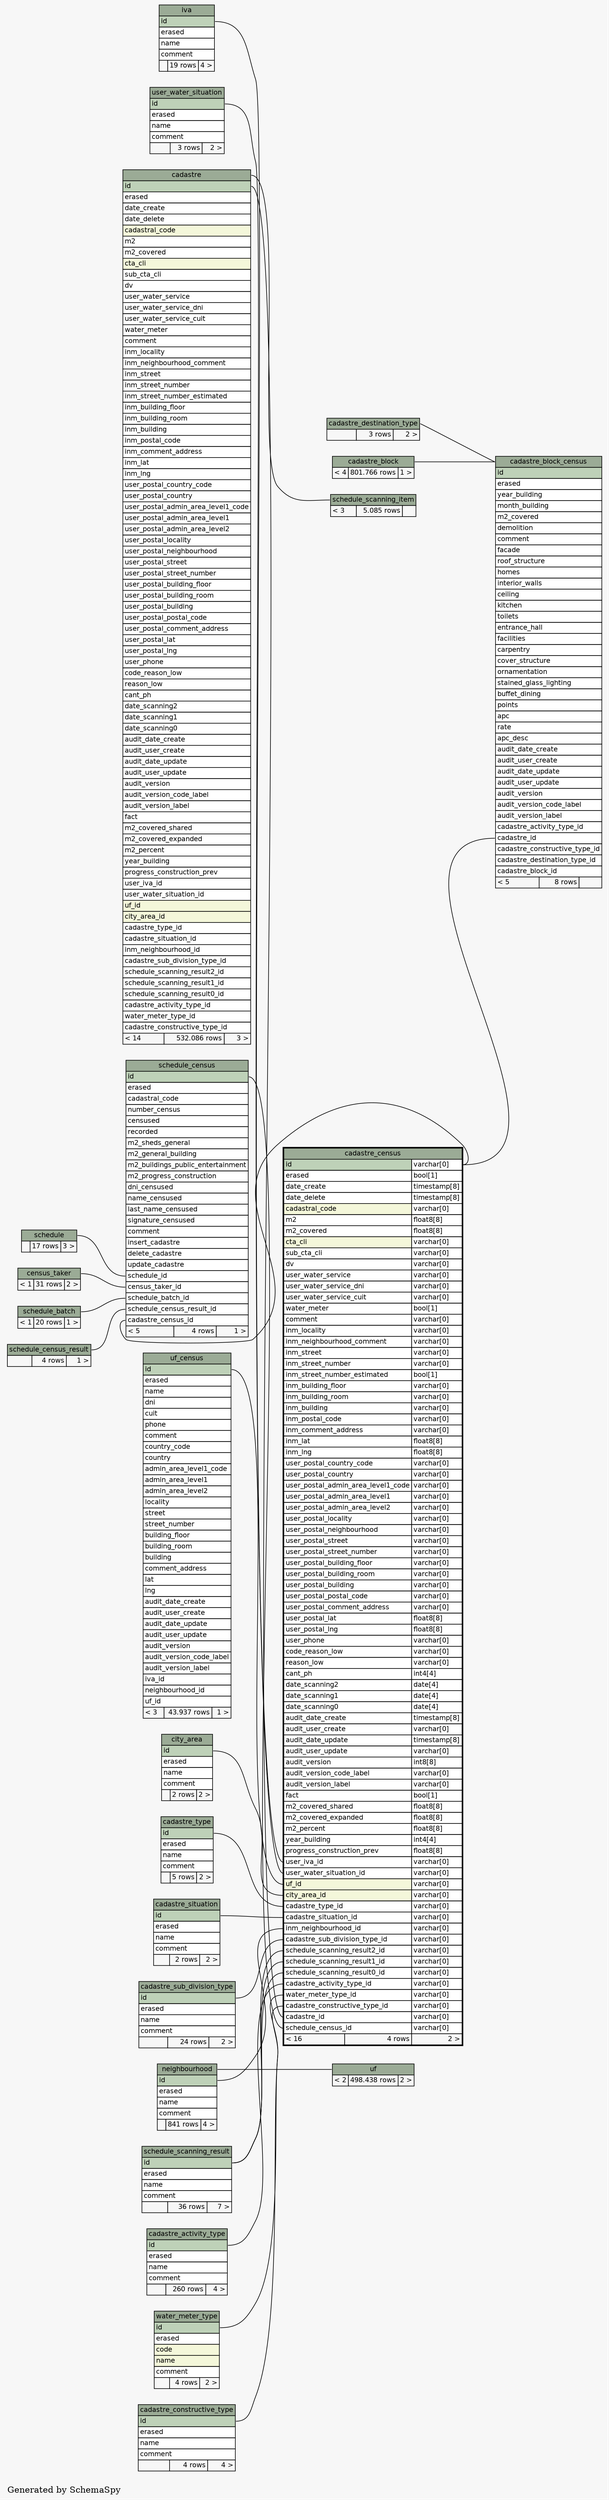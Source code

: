 // dot 2.38.0 on Linux 4.10.0-32-generic
digraph "twoDegreesRelationshipsGraph" {
  graph [
    rankdir="RL"
    bgcolor="#f7f7f7"
    label="\nGenerated by SchemaSpy"
    labeljust="l"
  ];
  node [
    fontname="Helvetica"
    fontsize="11"
    shape="plaintext"
  ];
  edge [
    arrowsize="0.8"
  ];
  "cadastre_block_census":"cadastre_block_census.heading":w -> "cadastre_block":"cadastre_block.heading":e [arrowtail=crowodot arrowhead=none];
  "cadastre_block_census":"cadastre_block_census.heading":w -> "cadastre_destination_type":"cadastre_destination_type.heading":e [arrowtail=crowodot arrowhead=none];
  "cadastre_block_census":"cadastre_id":w -> "cadastre_census":"id.type":e [arrowtail=crowtee arrowhead=none];
  "cadastre_census":"cadastre_activity_type_id":w -> "cadastre_activity_type":"id":e [arrowtail=crowodot arrowhead=none];
  "cadastre_census":"cadastre_constructive_type_id":w -> "cadastre_constructive_type":"id":e [arrowtail=crowodot arrowhead=none];
  "cadastre_census":"cadastre_id":w -> "cadastre":"id":e [arrowtail=crowodot arrowhead=none];
  "cadastre_census":"cadastre_situation_id":w -> "cadastre_situation":"id":e [arrowtail=crowodot arrowhead=none];
  "cadastre_census":"cadastre_sub_division_type_id":w -> "cadastre_sub_division_type":"id":e [arrowtail=crowodot arrowhead=none];
  "cadastre_census":"cadastre_type_id":w -> "cadastre_type":"id":e [arrowtail=crowodot arrowhead=none];
  "cadastre_census":"city_area_id":w -> "city_area":"id":e [arrowtail=crowodot arrowhead=none];
  "cadastre_census":"inm_neighbourhood_id":w -> "neighbourhood":"id":e [arrowtail=crowodot arrowhead=none];
  "cadastre_census":"schedule_census_id":w -> "schedule_census":"id":e [arrowtail=crowodot arrowhead=none];
  "cadastre_census":"schedule_scanning_result0_id":w -> "schedule_scanning_result":"id":e [arrowtail=crowodot arrowhead=none];
  "cadastre_census":"schedule_scanning_result1_id":w -> "schedule_scanning_result":"id":e [arrowtail=crowodot arrowhead=none];
  "cadastre_census":"schedule_scanning_result2_id":w -> "schedule_scanning_result":"id":e [arrowtail=crowodot arrowhead=none];
  "cadastre_census":"uf_id":w -> "uf_census":"id":e [arrowtail=crowodot arrowhead=none];
  "cadastre_census":"user_iva_id":w -> "iva":"id":e [arrowtail=crowodot arrowhead=none];
  "cadastre_census":"user_water_situation_id":w -> "user_water_situation":"id":e [arrowtail=crowodot arrowhead=none];
  "cadastre_census":"water_meter_type_id":w -> "water_meter_type":"id":e [arrowtail=crowodot arrowhead=none];
  "schedule_census":"cadastre_census_id":w -> "cadastre_census":"id.type":e [arrowtail=crowtee arrowhead=none];
  "schedule_census":"census_taker_id":w -> "census_taker":"census_taker.heading":e [arrowtail=crowtee arrowhead=none];
  "schedule_census":"schedule_batch_id":w -> "schedule_batch":"schedule_batch.heading":e [arrowtail=crowodot arrowhead=none];
  "schedule_census":"schedule_census_result_id":w -> "schedule_census_result":"schedule_census_result.heading":e [arrowtail=crowtee arrowhead=none];
  "schedule_census":"schedule_id":w -> "schedule":"schedule.heading":e [arrowtail=crowtee arrowhead=none];
  "schedule_scanning_item":"schedule_scanning_item.heading":w -> "cadastre":"cadastre.heading":e [arrowtail=crowtee arrowhead=none];
  "uf":"uf.heading":w -> "neighbourhood":"neighbourhood.heading":e [arrowtail=crowodot arrowhead=none];
  "cadastre" [
    label=<
    <TABLE BORDER="0" CELLBORDER="1" CELLSPACING="0" BGCOLOR="#ffffff">
      <TR><TD PORT="cadastre.heading" COLSPAN="3" BGCOLOR="#9bab96" ALIGN="CENTER">cadastre</TD></TR>
      <TR><TD PORT="id" COLSPAN="3" BGCOLOR="#bed1b8" ALIGN="LEFT">id</TD></TR>
      <TR><TD PORT="erased" COLSPAN="3" ALIGN="LEFT">erased</TD></TR>
      <TR><TD PORT="date_create" COLSPAN="3" ALIGN="LEFT">date_create</TD></TR>
      <TR><TD PORT="date_delete" COLSPAN="3" ALIGN="LEFT">date_delete</TD></TR>
      <TR><TD PORT="cadastral_code" COLSPAN="3" BGCOLOR="#f4f7da" ALIGN="LEFT">cadastral_code</TD></TR>
      <TR><TD PORT="m2" COLSPAN="3" ALIGN="LEFT">m2</TD></TR>
      <TR><TD PORT="m2_covered" COLSPAN="3" ALIGN="LEFT">m2_covered</TD></TR>
      <TR><TD PORT="cta_cli" COLSPAN="3" BGCOLOR="#f4f7da" ALIGN="LEFT">cta_cli</TD></TR>
      <TR><TD PORT="sub_cta_cli" COLSPAN="3" ALIGN="LEFT">sub_cta_cli</TD></TR>
      <TR><TD PORT="dv" COLSPAN="3" ALIGN="LEFT">dv</TD></TR>
      <TR><TD PORT="user_water_service" COLSPAN="3" ALIGN="LEFT">user_water_service</TD></TR>
      <TR><TD PORT="user_water_service_dni" COLSPAN="3" ALIGN="LEFT">user_water_service_dni</TD></TR>
      <TR><TD PORT="user_water_service_cuit" COLSPAN="3" ALIGN="LEFT">user_water_service_cuit</TD></TR>
      <TR><TD PORT="water_meter" COLSPAN="3" ALIGN="LEFT">water_meter</TD></TR>
      <TR><TD PORT="comment" COLSPAN="3" ALIGN="LEFT">comment</TD></TR>
      <TR><TD PORT="inm_locality" COLSPAN="3" ALIGN="LEFT">inm_locality</TD></TR>
      <TR><TD PORT="inm_neighbourhood_comment" COLSPAN="3" ALIGN="LEFT">inm_neighbourhood_comment</TD></TR>
      <TR><TD PORT="inm_street" COLSPAN="3" ALIGN="LEFT">inm_street</TD></TR>
      <TR><TD PORT="inm_street_number" COLSPAN="3" ALIGN="LEFT">inm_street_number</TD></TR>
      <TR><TD PORT="inm_street_number_estimated" COLSPAN="3" ALIGN="LEFT">inm_street_number_estimated</TD></TR>
      <TR><TD PORT="inm_building_floor" COLSPAN="3" ALIGN="LEFT">inm_building_floor</TD></TR>
      <TR><TD PORT="inm_building_room" COLSPAN="3" ALIGN="LEFT">inm_building_room</TD></TR>
      <TR><TD PORT="inm_building" COLSPAN="3" ALIGN="LEFT">inm_building</TD></TR>
      <TR><TD PORT="inm_postal_code" COLSPAN="3" ALIGN="LEFT">inm_postal_code</TD></TR>
      <TR><TD PORT="inm_comment_address" COLSPAN="3" ALIGN="LEFT">inm_comment_address</TD></TR>
      <TR><TD PORT="inm_lat" COLSPAN="3" ALIGN="LEFT">inm_lat</TD></TR>
      <TR><TD PORT="inm_lng" COLSPAN="3" ALIGN="LEFT">inm_lng</TD></TR>
      <TR><TD PORT="user_postal_country_code" COLSPAN="3" ALIGN="LEFT">user_postal_country_code</TD></TR>
      <TR><TD PORT="user_postal_country" COLSPAN="3" ALIGN="LEFT">user_postal_country</TD></TR>
      <TR><TD PORT="user_postal_admin_area_level1_code" COLSPAN="3" ALIGN="LEFT">user_postal_admin_area_level1_code</TD></TR>
      <TR><TD PORT="user_postal_admin_area_level1" COLSPAN="3" ALIGN="LEFT">user_postal_admin_area_level1</TD></TR>
      <TR><TD PORT="user_postal_admin_area_level2" COLSPAN="3" ALIGN="LEFT">user_postal_admin_area_level2</TD></TR>
      <TR><TD PORT="user_postal_locality" COLSPAN="3" ALIGN="LEFT">user_postal_locality</TD></TR>
      <TR><TD PORT="user_postal_neighbourhood" COLSPAN="3" ALIGN="LEFT">user_postal_neighbourhood</TD></TR>
      <TR><TD PORT="user_postal_street" COLSPAN="3" ALIGN="LEFT">user_postal_street</TD></TR>
      <TR><TD PORT="user_postal_street_number" COLSPAN="3" ALIGN="LEFT">user_postal_street_number</TD></TR>
      <TR><TD PORT="user_postal_building_floor" COLSPAN="3" ALIGN="LEFT">user_postal_building_floor</TD></TR>
      <TR><TD PORT="user_postal_building_room" COLSPAN="3" ALIGN="LEFT">user_postal_building_room</TD></TR>
      <TR><TD PORT="user_postal_building" COLSPAN="3" ALIGN="LEFT">user_postal_building</TD></TR>
      <TR><TD PORT="user_postal_postal_code" COLSPAN="3" ALIGN="LEFT">user_postal_postal_code</TD></TR>
      <TR><TD PORT="user_postal_comment_address" COLSPAN="3" ALIGN="LEFT">user_postal_comment_address</TD></TR>
      <TR><TD PORT="user_postal_lat" COLSPAN="3" ALIGN="LEFT">user_postal_lat</TD></TR>
      <TR><TD PORT="user_postal_lng" COLSPAN="3" ALIGN="LEFT">user_postal_lng</TD></TR>
      <TR><TD PORT="user_phone" COLSPAN="3" ALIGN="LEFT">user_phone</TD></TR>
      <TR><TD PORT="code_reason_low" COLSPAN="3" ALIGN="LEFT">code_reason_low</TD></TR>
      <TR><TD PORT="reason_low" COLSPAN="3" ALIGN="LEFT">reason_low</TD></TR>
      <TR><TD PORT="cant_ph" COLSPAN="3" ALIGN="LEFT">cant_ph</TD></TR>
      <TR><TD PORT="date_scanning2" COLSPAN="3" ALIGN="LEFT">date_scanning2</TD></TR>
      <TR><TD PORT="date_scanning1" COLSPAN="3" ALIGN="LEFT">date_scanning1</TD></TR>
      <TR><TD PORT="date_scanning0" COLSPAN="3" ALIGN="LEFT">date_scanning0</TD></TR>
      <TR><TD PORT="audit_date_create" COLSPAN="3" ALIGN="LEFT">audit_date_create</TD></TR>
      <TR><TD PORT="audit_user_create" COLSPAN="3" ALIGN="LEFT">audit_user_create</TD></TR>
      <TR><TD PORT="audit_date_update" COLSPAN="3" ALIGN="LEFT">audit_date_update</TD></TR>
      <TR><TD PORT="audit_user_update" COLSPAN="3" ALIGN="LEFT">audit_user_update</TD></TR>
      <TR><TD PORT="audit_version" COLSPAN="3" ALIGN="LEFT">audit_version</TD></TR>
      <TR><TD PORT="audit_version_code_label" COLSPAN="3" ALIGN="LEFT">audit_version_code_label</TD></TR>
      <TR><TD PORT="audit_version_label" COLSPAN="3" ALIGN="LEFT">audit_version_label</TD></TR>
      <TR><TD PORT="fact" COLSPAN="3" ALIGN="LEFT">fact</TD></TR>
      <TR><TD PORT="m2_covered_shared" COLSPAN="3" ALIGN="LEFT">m2_covered_shared</TD></TR>
      <TR><TD PORT="m2_covered_expanded" COLSPAN="3" ALIGN="LEFT">m2_covered_expanded</TD></TR>
      <TR><TD PORT="m2_percent" COLSPAN="3" ALIGN="LEFT">m2_percent</TD></TR>
      <TR><TD PORT="year_building" COLSPAN="3" ALIGN="LEFT">year_building</TD></TR>
      <TR><TD PORT="progress_construction_prev" COLSPAN="3" ALIGN="LEFT">progress_construction_prev</TD></TR>
      <TR><TD PORT="user_iva_id" COLSPAN="3" ALIGN="LEFT">user_iva_id</TD></TR>
      <TR><TD PORT="user_water_situation_id" COLSPAN="3" ALIGN="LEFT">user_water_situation_id</TD></TR>
      <TR><TD PORT="uf_id" COLSPAN="3" BGCOLOR="#f4f7da" ALIGN="LEFT">uf_id</TD></TR>
      <TR><TD PORT="city_area_id" COLSPAN="3" BGCOLOR="#f4f7da" ALIGN="LEFT">city_area_id</TD></TR>
      <TR><TD PORT="cadastre_type_id" COLSPAN="3" ALIGN="LEFT">cadastre_type_id</TD></TR>
      <TR><TD PORT="cadastre_situation_id" COLSPAN="3" ALIGN="LEFT">cadastre_situation_id</TD></TR>
      <TR><TD PORT="inm_neighbourhood_id" COLSPAN="3" ALIGN="LEFT">inm_neighbourhood_id</TD></TR>
      <TR><TD PORT="cadastre_sub_division_type_id" COLSPAN="3" ALIGN="LEFT">cadastre_sub_division_type_id</TD></TR>
      <TR><TD PORT="schedule_scanning_result2_id" COLSPAN="3" ALIGN="LEFT">schedule_scanning_result2_id</TD></TR>
      <TR><TD PORT="schedule_scanning_result1_id" COLSPAN="3" ALIGN="LEFT">schedule_scanning_result1_id</TD></TR>
      <TR><TD PORT="schedule_scanning_result0_id" COLSPAN="3" ALIGN="LEFT">schedule_scanning_result0_id</TD></TR>
      <TR><TD PORT="cadastre_activity_type_id" COLSPAN="3" ALIGN="LEFT">cadastre_activity_type_id</TD></TR>
      <TR><TD PORT="water_meter_type_id" COLSPAN="3" ALIGN="LEFT">water_meter_type_id</TD></TR>
      <TR><TD PORT="cadastre_constructive_type_id" COLSPAN="3" ALIGN="LEFT">cadastre_constructive_type_id</TD></TR>
      <TR><TD ALIGN="LEFT" BGCOLOR="#f7f7f7">&lt; 14</TD><TD ALIGN="RIGHT" BGCOLOR="#f7f7f7">532.086 rows</TD><TD ALIGN="RIGHT" BGCOLOR="#f7f7f7">3 &gt;</TD></TR>
    </TABLE>>
    URL="cadastre.html#graph"
    tooltip="cadastre"
  ];
  "cadastre_activity_type" [
    label=<
    <TABLE BORDER="0" CELLBORDER="1" CELLSPACING="0" BGCOLOR="#ffffff">
      <TR><TD PORT="cadastre_activity_type.heading" COLSPAN="3" BGCOLOR="#9bab96" ALIGN="CENTER">cadastre_activity_type</TD></TR>
      <TR><TD PORT="id" COLSPAN="3" BGCOLOR="#bed1b8" ALIGN="LEFT">id</TD></TR>
      <TR><TD PORT="erased" COLSPAN="3" ALIGN="LEFT">erased</TD></TR>
      <TR><TD PORT="name" COLSPAN="3" ALIGN="LEFT">name</TD></TR>
      <TR><TD PORT="comment" COLSPAN="3" ALIGN="LEFT">comment</TD></TR>
      <TR><TD ALIGN="LEFT" BGCOLOR="#f7f7f7">  </TD><TD ALIGN="RIGHT" BGCOLOR="#f7f7f7">260 rows</TD><TD ALIGN="RIGHT" BGCOLOR="#f7f7f7">4 &gt;</TD></TR>
    </TABLE>>
    URL="cadastre_activity_type.html#graph"
    tooltip="cadastre_activity_type"
  ];
  "cadastre_block" [
    label=<
    <TABLE BORDER="0" CELLBORDER="1" CELLSPACING="0" BGCOLOR="#ffffff">
      <TR><TD PORT="cadastre_block.heading" COLSPAN="3" BGCOLOR="#9bab96" ALIGN="CENTER">cadastre_block</TD></TR>
      <TR><TD ALIGN="LEFT" BGCOLOR="#f7f7f7">&lt; 4</TD><TD ALIGN="RIGHT" BGCOLOR="#f7f7f7">801.766 rows</TD><TD ALIGN="RIGHT" BGCOLOR="#f7f7f7">1 &gt;</TD></TR>
    </TABLE>>
    URL="cadastre_block.html#graph"
    tooltip="cadastre_block"
  ];
  "cadastre_block_census" [
    label=<
    <TABLE BORDER="0" CELLBORDER="1" CELLSPACING="0" BGCOLOR="#ffffff">
      <TR><TD PORT="cadastre_block_census.heading" COLSPAN="3" BGCOLOR="#9bab96" ALIGN="CENTER">cadastre_block_census</TD></TR>
      <TR><TD PORT="id" COLSPAN="3" BGCOLOR="#bed1b8" ALIGN="LEFT">id</TD></TR>
      <TR><TD PORT="erased" COLSPAN="3" ALIGN="LEFT">erased</TD></TR>
      <TR><TD PORT="year_building" COLSPAN="3" ALIGN="LEFT">year_building</TD></TR>
      <TR><TD PORT="month_building" COLSPAN="3" ALIGN="LEFT">month_building</TD></TR>
      <TR><TD PORT="m2_covered" COLSPAN="3" ALIGN="LEFT">m2_covered</TD></TR>
      <TR><TD PORT="demolition" COLSPAN="3" ALIGN="LEFT">demolition</TD></TR>
      <TR><TD PORT="comment" COLSPAN="3" ALIGN="LEFT">comment</TD></TR>
      <TR><TD PORT="facade" COLSPAN="3" ALIGN="LEFT">facade</TD></TR>
      <TR><TD PORT="roof_structure" COLSPAN="3" ALIGN="LEFT">roof_structure</TD></TR>
      <TR><TD PORT="homes" COLSPAN="3" ALIGN="LEFT">homes</TD></TR>
      <TR><TD PORT="interior_walls" COLSPAN="3" ALIGN="LEFT">interior_walls</TD></TR>
      <TR><TD PORT="ceiling" COLSPAN="3" ALIGN="LEFT">ceiling</TD></TR>
      <TR><TD PORT="kitchen" COLSPAN="3" ALIGN="LEFT">kitchen</TD></TR>
      <TR><TD PORT="toilets" COLSPAN="3" ALIGN="LEFT">toilets</TD></TR>
      <TR><TD PORT="entrance_hall" COLSPAN="3" ALIGN="LEFT">entrance_hall</TD></TR>
      <TR><TD PORT="facilities" COLSPAN="3" ALIGN="LEFT">facilities</TD></TR>
      <TR><TD PORT="carpentry" COLSPAN="3" ALIGN="LEFT">carpentry</TD></TR>
      <TR><TD PORT="cover_structure" COLSPAN="3" ALIGN="LEFT">cover_structure</TD></TR>
      <TR><TD PORT="ornamentation" COLSPAN="3" ALIGN="LEFT">ornamentation</TD></TR>
      <TR><TD PORT="stained_glass_lighting" COLSPAN="3" ALIGN="LEFT">stained_glass_lighting</TD></TR>
      <TR><TD PORT="buffet_dining" COLSPAN="3" ALIGN="LEFT">buffet_dining</TD></TR>
      <TR><TD PORT="points" COLSPAN="3" ALIGN="LEFT">points</TD></TR>
      <TR><TD PORT="apc" COLSPAN="3" ALIGN="LEFT">apc</TD></TR>
      <TR><TD PORT="rate" COLSPAN="3" ALIGN="LEFT">rate</TD></TR>
      <TR><TD PORT="apc_desc" COLSPAN="3" ALIGN="LEFT">apc_desc</TD></TR>
      <TR><TD PORT="audit_date_create" COLSPAN="3" ALIGN="LEFT">audit_date_create</TD></TR>
      <TR><TD PORT="audit_user_create" COLSPAN="3" ALIGN="LEFT">audit_user_create</TD></TR>
      <TR><TD PORT="audit_date_update" COLSPAN="3" ALIGN="LEFT">audit_date_update</TD></TR>
      <TR><TD PORT="audit_user_update" COLSPAN="3" ALIGN="LEFT">audit_user_update</TD></TR>
      <TR><TD PORT="audit_version" COLSPAN="3" ALIGN="LEFT">audit_version</TD></TR>
      <TR><TD PORT="audit_version_code_label" COLSPAN="3" ALIGN="LEFT">audit_version_code_label</TD></TR>
      <TR><TD PORT="audit_version_label" COLSPAN="3" ALIGN="LEFT">audit_version_label</TD></TR>
      <TR><TD PORT="cadastre_activity_type_id" COLSPAN="3" ALIGN="LEFT">cadastre_activity_type_id</TD></TR>
      <TR><TD PORT="cadastre_id" COLSPAN="3" ALIGN="LEFT">cadastre_id</TD></TR>
      <TR><TD PORT="cadastre_constructive_type_id" COLSPAN="3" ALIGN="LEFT">cadastre_constructive_type_id</TD></TR>
      <TR><TD PORT="cadastre_destination_type_id" COLSPAN="3" ALIGN="LEFT">cadastre_destination_type_id</TD></TR>
      <TR><TD PORT="cadastre_block_id" COLSPAN="3" ALIGN="LEFT">cadastre_block_id</TD></TR>
      <TR><TD ALIGN="LEFT" BGCOLOR="#f7f7f7">&lt; 5</TD><TD ALIGN="RIGHT" BGCOLOR="#f7f7f7">8 rows</TD><TD ALIGN="RIGHT" BGCOLOR="#f7f7f7">  </TD></TR>
    </TABLE>>
    URL="cadastre_block_census.html#graph"
    tooltip="cadastre_block_census"
  ];
  "cadastre_census" [
    label=<
    <TABLE BORDER="2" CELLBORDER="1" CELLSPACING="0" BGCOLOR="#ffffff">
      <TR><TD PORT="cadastre_census.heading" COLSPAN="3" BGCOLOR="#9bab96" ALIGN="CENTER">cadastre_census</TD></TR>
      <TR><TD PORT="id" COLSPAN="2" BGCOLOR="#bed1b8" ALIGN="LEFT">id</TD><TD PORT="id.type" ALIGN="LEFT">varchar[0]</TD></TR>
      <TR><TD PORT="erased" COLSPAN="2" ALIGN="LEFT">erased</TD><TD PORT="erased.type" ALIGN="LEFT">bool[1]</TD></TR>
      <TR><TD PORT="date_create" COLSPAN="2" ALIGN="LEFT">date_create</TD><TD PORT="date_create.type" ALIGN="LEFT">timestamp[8]</TD></TR>
      <TR><TD PORT="date_delete" COLSPAN="2" ALIGN="LEFT">date_delete</TD><TD PORT="date_delete.type" ALIGN="LEFT">timestamp[8]</TD></TR>
      <TR><TD PORT="cadastral_code" COLSPAN="2" BGCOLOR="#f4f7da" ALIGN="LEFT">cadastral_code</TD><TD PORT="cadastral_code.type" ALIGN="LEFT">varchar[0]</TD></TR>
      <TR><TD PORT="m2" COLSPAN="2" ALIGN="LEFT">m2</TD><TD PORT="m2.type" ALIGN="LEFT">float8[8]</TD></TR>
      <TR><TD PORT="m2_covered" COLSPAN="2" ALIGN="LEFT">m2_covered</TD><TD PORT="m2_covered.type" ALIGN="LEFT">float8[8]</TD></TR>
      <TR><TD PORT="cta_cli" COLSPAN="2" BGCOLOR="#f4f7da" ALIGN="LEFT">cta_cli</TD><TD PORT="cta_cli.type" ALIGN="LEFT">varchar[0]</TD></TR>
      <TR><TD PORT="sub_cta_cli" COLSPAN="2" ALIGN="LEFT">sub_cta_cli</TD><TD PORT="sub_cta_cli.type" ALIGN="LEFT">varchar[0]</TD></TR>
      <TR><TD PORT="dv" COLSPAN="2" ALIGN="LEFT">dv</TD><TD PORT="dv.type" ALIGN="LEFT">varchar[0]</TD></TR>
      <TR><TD PORT="user_water_service" COLSPAN="2" ALIGN="LEFT">user_water_service</TD><TD PORT="user_water_service.type" ALIGN="LEFT">varchar[0]</TD></TR>
      <TR><TD PORT="user_water_service_dni" COLSPAN="2" ALIGN="LEFT">user_water_service_dni</TD><TD PORT="user_water_service_dni.type" ALIGN="LEFT">varchar[0]</TD></TR>
      <TR><TD PORT="user_water_service_cuit" COLSPAN="2" ALIGN="LEFT">user_water_service_cuit</TD><TD PORT="user_water_service_cuit.type" ALIGN="LEFT">varchar[0]</TD></TR>
      <TR><TD PORT="water_meter" COLSPAN="2" ALIGN="LEFT">water_meter</TD><TD PORT="water_meter.type" ALIGN="LEFT">bool[1]</TD></TR>
      <TR><TD PORT="comment" COLSPAN="2" ALIGN="LEFT">comment</TD><TD PORT="comment.type" ALIGN="LEFT">varchar[0]</TD></TR>
      <TR><TD PORT="inm_locality" COLSPAN="2" ALIGN="LEFT">inm_locality</TD><TD PORT="inm_locality.type" ALIGN="LEFT">varchar[0]</TD></TR>
      <TR><TD PORT="inm_neighbourhood_comment" COLSPAN="2" ALIGN="LEFT">inm_neighbourhood_comment</TD><TD PORT="inm_neighbourhood_comment.type" ALIGN="LEFT">varchar[0]</TD></TR>
      <TR><TD PORT="inm_street" COLSPAN="2" ALIGN="LEFT">inm_street</TD><TD PORT="inm_street.type" ALIGN="LEFT">varchar[0]</TD></TR>
      <TR><TD PORT="inm_street_number" COLSPAN="2" ALIGN="LEFT">inm_street_number</TD><TD PORT="inm_street_number.type" ALIGN="LEFT">varchar[0]</TD></TR>
      <TR><TD PORT="inm_street_number_estimated" COLSPAN="2" ALIGN="LEFT">inm_street_number_estimated</TD><TD PORT="inm_street_number_estimated.type" ALIGN="LEFT">bool[1]</TD></TR>
      <TR><TD PORT="inm_building_floor" COLSPAN="2" ALIGN="LEFT">inm_building_floor</TD><TD PORT="inm_building_floor.type" ALIGN="LEFT">varchar[0]</TD></TR>
      <TR><TD PORT="inm_building_room" COLSPAN="2" ALIGN="LEFT">inm_building_room</TD><TD PORT="inm_building_room.type" ALIGN="LEFT">varchar[0]</TD></TR>
      <TR><TD PORT="inm_building" COLSPAN="2" ALIGN="LEFT">inm_building</TD><TD PORT="inm_building.type" ALIGN="LEFT">varchar[0]</TD></TR>
      <TR><TD PORT="inm_postal_code" COLSPAN="2" ALIGN="LEFT">inm_postal_code</TD><TD PORT="inm_postal_code.type" ALIGN="LEFT">varchar[0]</TD></TR>
      <TR><TD PORT="inm_comment_address" COLSPAN="2" ALIGN="LEFT">inm_comment_address</TD><TD PORT="inm_comment_address.type" ALIGN="LEFT">varchar[0]</TD></TR>
      <TR><TD PORT="inm_lat" COLSPAN="2" ALIGN="LEFT">inm_lat</TD><TD PORT="inm_lat.type" ALIGN="LEFT">float8[8]</TD></TR>
      <TR><TD PORT="inm_lng" COLSPAN="2" ALIGN="LEFT">inm_lng</TD><TD PORT="inm_lng.type" ALIGN="LEFT">float8[8]</TD></TR>
      <TR><TD PORT="user_postal_country_code" COLSPAN="2" ALIGN="LEFT">user_postal_country_code</TD><TD PORT="user_postal_country_code.type" ALIGN="LEFT">varchar[0]</TD></TR>
      <TR><TD PORT="user_postal_country" COLSPAN="2" ALIGN="LEFT">user_postal_country</TD><TD PORT="user_postal_country.type" ALIGN="LEFT">varchar[0]</TD></TR>
      <TR><TD PORT="user_postal_admin_area_level1_code" COLSPAN="2" ALIGN="LEFT">user_postal_admin_area_level1_code</TD><TD PORT="user_postal_admin_area_level1_code.type" ALIGN="LEFT">varchar[0]</TD></TR>
      <TR><TD PORT="user_postal_admin_area_level1" COLSPAN="2" ALIGN="LEFT">user_postal_admin_area_level1</TD><TD PORT="user_postal_admin_area_level1.type" ALIGN="LEFT">varchar[0]</TD></TR>
      <TR><TD PORT="user_postal_admin_area_level2" COLSPAN="2" ALIGN="LEFT">user_postal_admin_area_level2</TD><TD PORT="user_postal_admin_area_level2.type" ALIGN="LEFT">varchar[0]</TD></TR>
      <TR><TD PORT="user_postal_locality" COLSPAN="2" ALIGN="LEFT">user_postal_locality</TD><TD PORT="user_postal_locality.type" ALIGN="LEFT">varchar[0]</TD></TR>
      <TR><TD PORT="user_postal_neighbourhood" COLSPAN="2" ALIGN="LEFT">user_postal_neighbourhood</TD><TD PORT="user_postal_neighbourhood.type" ALIGN="LEFT">varchar[0]</TD></TR>
      <TR><TD PORT="user_postal_street" COLSPAN="2" ALIGN="LEFT">user_postal_street</TD><TD PORT="user_postal_street.type" ALIGN="LEFT">varchar[0]</TD></TR>
      <TR><TD PORT="user_postal_street_number" COLSPAN="2" ALIGN="LEFT">user_postal_street_number</TD><TD PORT="user_postal_street_number.type" ALIGN="LEFT">varchar[0]</TD></TR>
      <TR><TD PORT="user_postal_building_floor" COLSPAN="2" ALIGN="LEFT">user_postal_building_floor</TD><TD PORT="user_postal_building_floor.type" ALIGN="LEFT">varchar[0]</TD></TR>
      <TR><TD PORT="user_postal_building_room" COLSPAN="2" ALIGN="LEFT">user_postal_building_room</TD><TD PORT="user_postal_building_room.type" ALIGN="LEFT">varchar[0]</TD></TR>
      <TR><TD PORT="user_postal_building" COLSPAN="2" ALIGN="LEFT">user_postal_building</TD><TD PORT="user_postal_building.type" ALIGN="LEFT">varchar[0]</TD></TR>
      <TR><TD PORT="user_postal_postal_code" COLSPAN="2" ALIGN="LEFT">user_postal_postal_code</TD><TD PORT="user_postal_postal_code.type" ALIGN="LEFT">varchar[0]</TD></TR>
      <TR><TD PORT="user_postal_comment_address" COLSPAN="2" ALIGN="LEFT">user_postal_comment_address</TD><TD PORT="user_postal_comment_address.type" ALIGN="LEFT">varchar[0]</TD></TR>
      <TR><TD PORT="user_postal_lat" COLSPAN="2" ALIGN="LEFT">user_postal_lat</TD><TD PORT="user_postal_lat.type" ALIGN="LEFT">float8[8]</TD></TR>
      <TR><TD PORT="user_postal_lng" COLSPAN="2" ALIGN="LEFT">user_postal_lng</TD><TD PORT="user_postal_lng.type" ALIGN="LEFT">float8[8]</TD></TR>
      <TR><TD PORT="user_phone" COLSPAN="2" ALIGN="LEFT">user_phone</TD><TD PORT="user_phone.type" ALIGN="LEFT">varchar[0]</TD></TR>
      <TR><TD PORT="code_reason_low" COLSPAN="2" ALIGN="LEFT">code_reason_low</TD><TD PORT="code_reason_low.type" ALIGN="LEFT">varchar[0]</TD></TR>
      <TR><TD PORT="reason_low" COLSPAN="2" ALIGN="LEFT">reason_low</TD><TD PORT="reason_low.type" ALIGN="LEFT">varchar[0]</TD></TR>
      <TR><TD PORT="cant_ph" COLSPAN="2" ALIGN="LEFT">cant_ph</TD><TD PORT="cant_ph.type" ALIGN="LEFT">int4[4]</TD></TR>
      <TR><TD PORT="date_scanning2" COLSPAN="2" ALIGN="LEFT">date_scanning2</TD><TD PORT="date_scanning2.type" ALIGN="LEFT">date[4]</TD></TR>
      <TR><TD PORT="date_scanning1" COLSPAN="2" ALIGN="LEFT">date_scanning1</TD><TD PORT="date_scanning1.type" ALIGN="LEFT">date[4]</TD></TR>
      <TR><TD PORT="date_scanning0" COLSPAN="2" ALIGN="LEFT">date_scanning0</TD><TD PORT="date_scanning0.type" ALIGN="LEFT">date[4]</TD></TR>
      <TR><TD PORT="audit_date_create" COLSPAN="2" ALIGN="LEFT">audit_date_create</TD><TD PORT="audit_date_create.type" ALIGN="LEFT">timestamp[8]</TD></TR>
      <TR><TD PORT="audit_user_create" COLSPAN="2" ALIGN="LEFT">audit_user_create</TD><TD PORT="audit_user_create.type" ALIGN="LEFT">varchar[0]</TD></TR>
      <TR><TD PORT="audit_date_update" COLSPAN="2" ALIGN="LEFT">audit_date_update</TD><TD PORT="audit_date_update.type" ALIGN="LEFT">timestamp[8]</TD></TR>
      <TR><TD PORT="audit_user_update" COLSPAN="2" ALIGN="LEFT">audit_user_update</TD><TD PORT="audit_user_update.type" ALIGN="LEFT">varchar[0]</TD></TR>
      <TR><TD PORT="audit_version" COLSPAN="2" ALIGN="LEFT">audit_version</TD><TD PORT="audit_version.type" ALIGN="LEFT">int8[8]</TD></TR>
      <TR><TD PORT="audit_version_code_label" COLSPAN="2" ALIGN="LEFT">audit_version_code_label</TD><TD PORT="audit_version_code_label.type" ALIGN="LEFT">varchar[0]</TD></TR>
      <TR><TD PORT="audit_version_label" COLSPAN="2" ALIGN="LEFT">audit_version_label</TD><TD PORT="audit_version_label.type" ALIGN="LEFT">varchar[0]</TD></TR>
      <TR><TD PORT="fact" COLSPAN="2" ALIGN="LEFT">fact</TD><TD PORT="fact.type" ALIGN="LEFT">bool[1]</TD></TR>
      <TR><TD PORT="m2_covered_shared" COLSPAN="2" ALIGN="LEFT">m2_covered_shared</TD><TD PORT="m2_covered_shared.type" ALIGN="LEFT">float8[8]</TD></TR>
      <TR><TD PORT="m2_covered_expanded" COLSPAN="2" ALIGN="LEFT">m2_covered_expanded</TD><TD PORT="m2_covered_expanded.type" ALIGN="LEFT">float8[8]</TD></TR>
      <TR><TD PORT="m2_percent" COLSPAN="2" ALIGN="LEFT">m2_percent</TD><TD PORT="m2_percent.type" ALIGN="LEFT">float8[8]</TD></TR>
      <TR><TD PORT="year_building" COLSPAN="2" ALIGN="LEFT">year_building</TD><TD PORT="year_building.type" ALIGN="LEFT">int4[4]</TD></TR>
      <TR><TD PORT="progress_construction_prev" COLSPAN="2" ALIGN="LEFT">progress_construction_prev</TD><TD PORT="progress_construction_prev.type" ALIGN="LEFT">float8[8]</TD></TR>
      <TR><TD PORT="user_iva_id" COLSPAN="2" ALIGN="LEFT">user_iva_id</TD><TD PORT="user_iva_id.type" ALIGN="LEFT">varchar[0]</TD></TR>
      <TR><TD PORT="user_water_situation_id" COLSPAN="2" ALIGN="LEFT">user_water_situation_id</TD><TD PORT="user_water_situation_id.type" ALIGN="LEFT">varchar[0]</TD></TR>
      <TR><TD PORT="uf_id" COLSPAN="2" BGCOLOR="#f4f7da" ALIGN="LEFT">uf_id</TD><TD PORT="uf_id.type" ALIGN="LEFT">varchar[0]</TD></TR>
      <TR><TD PORT="city_area_id" COLSPAN="2" BGCOLOR="#f4f7da" ALIGN="LEFT">city_area_id</TD><TD PORT="city_area_id.type" ALIGN="LEFT">varchar[0]</TD></TR>
      <TR><TD PORT="cadastre_type_id" COLSPAN="2" ALIGN="LEFT">cadastre_type_id</TD><TD PORT="cadastre_type_id.type" ALIGN="LEFT">varchar[0]</TD></TR>
      <TR><TD PORT="cadastre_situation_id" COLSPAN="2" ALIGN="LEFT">cadastre_situation_id</TD><TD PORT="cadastre_situation_id.type" ALIGN="LEFT">varchar[0]</TD></TR>
      <TR><TD PORT="inm_neighbourhood_id" COLSPAN="2" ALIGN="LEFT">inm_neighbourhood_id</TD><TD PORT="inm_neighbourhood_id.type" ALIGN="LEFT">varchar[0]</TD></TR>
      <TR><TD PORT="cadastre_sub_division_type_id" COLSPAN="2" ALIGN="LEFT">cadastre_sub_division_type_id</TD><TD PORT="cadastre_sub_division_type_id.type" ALIGN="LEFT">varchar[0]</TD></TR>
      <TR><TD PORT="schedule_scanning_result2_id" COLSPAN="2" ALIGN="LEFT">schedule_scanning_result2_id</TD><TD PORT="schedule_scanning_result2_id.type" ALIGN="LEFT">varchar[0]</TD></TR>
      <TR><TD PORT="schedule_scanning_result1_id" COLSPAN="2" ALIGN="LEFT">schedule_scanning_result1_id</TD><TD PORT="schedule_scanning_result1_id.type" ALIGN="LEFT">varchar[0]</TD></TR>
      <TR><TD PORT="schedule_scanning_result0_id" COLSPAN="2" ALIGN="LEFT">schedule_scanning_result0_id</TD><TD PORT="schedule_scanning_result0_id.type" ALIGN="LEFT">varchar[0]</TD></TR>
      <TR><TD PORT="cadastre_activity_type_id" COLSPAN="2" ALIGN="LEFT">cadastre_activity_type_id</TD><TD PORT="cadastre_activity_type_id.type" ALIGN="LEFT">varchar[0]</TD></TR>
      <TR><TD PORT="water_meter_type_id" COLSPAN="2" ALIGN="LEFT">water_meter_type_id</TD><TD PORT="water_meter_type_id.type" ALIGN="LEFT">varchar[0]</TD></TR>
      <TR><TD PORT="cadastre_constructive_type_id" COLSPAN="2" ALIGN="LEFT">cadastre_constructive_type_id</TD><TD PORT="cadastre_constructive_type_id.type" ALIGN="LEFT">varchar[0]</TD></TR>
      <TR><TD PORT="cadastre_id" COLSPAN="2" ALIGN="LEFT">cadastre_id</TD><TD PORT="cadastre_id.type" ALIGN="LEFT">varchar[0]</TD></TR>
      <TR><TD PORT="schedule_census_id" COLSPAN="2" ALIGN="LEFT">schedule_census_id</TD><TD PORT="schedule_census_id.type" ALIGN="LEFT">varchar[0]</TD></TR>
      <TR><TD ALIGN="LEFT" BGCOLOR="#f7f7f7">&lt; 16</TD><TD ALIGN="RIGHT" BGCOLOR="#f7f7f7">4 rows</TD><TD ALIGN="RIGHT" BGCOLOR="#f7f7f7">2 &gt;</TD></TR>
    </TABLE>>
    URL="cadastre_census.html#"
    tooltip="cadastre_census"
  ];
  "cadastre_constructive_type" [
    label=<
    <TABLE BORDER="0" CELLBORDER="1" CELLSPACING="0" BGCOLOR="#ffffff">
      <TR><TD PORT="cadastre_constructive_type.heading" COLSPAN="3" BGCOLOR="#9bab96" ALIGN="CENTER">cadastre_constructive_type</TD></TR>
      <TR><TD PORT="id" COLSPAN="3" BGCOLOR="#bed1b8" ALIGN="LEFT">id</TD></TR>
      <TR><TD PORT="erased" COLSPAN="3" ALIGN="LEFT">erased</TD></TR>
      <TR><TD PORT="name" COLSPAN="3" ALIGN="LEFT">name</TD></TR>
      <TR><TD PORT="comment" COLSPAN="3" ALIGN="LEFT">comment</TD></TR>
      <TR><TD ALIGN="LEFT" BGCOLOR="#f7f7f7">  </TD><TD ALIGN="RIGHT" BGCOLOR="#f7f7f7">4 rows</TD><TD ALIGN="RIGHT" BGCOLOR="#f7f7f7">4 &gt;</TD></TR>
    </TABLE>>
    URL="cadastre_constructive_type.html#graph"
    tooltip="cadastre_constructive_type"
  ];
  "cadastre_destination_type" [
    label=<
    <TABLE BORDER="0" CELLBORDER="1" CELLSPACING="0" BGCOLOR="#ffffff">
      <TR><TD PORT="cadastre_destination_type.heading" COLSPAN="3" BGCOLOR="#9bab96" ALIGN="CENTER">cadastre_destination_type</TD></TR>
      <TR><TD ALIGN="LEFT" BGCOLOR="#f7f7f7">  </TD><TD ALIGN="RIGHT" BGCOLOR="#f7f7f7">3 rows</TD><TD ALIGN="RIGHT" BGCOLOR="#f7f7f7">2 &gt;</TD></TR>
    </TABLE>>
    URL="cadastre_destination_type.html#graph"
    tooltip="cadastre_destination_type"
  ];
  "cadastre_situation" [
    label=<
    <TABLE BORDER="0" CELLBORDER="1" CELLSPACING="0" BGCOLOR="#ffffff">
      <TR><TD PORT="cadastre_situation.heading" COLSPAN="3" BGCOLOR="#9bab96" ALIGN="CENTER">cadastre_situation</TD></TR>
      <TR><TD PORT="id" COLSPAN="3" BGCOLOR="#bed1b8" ALIGN="LEFT">id</TD></TR>
      <TR><TD PORT="erased" COLSPAN="3" ALIGN="LEFT">erased</TD></TR>
      <TR><TD PORT="name" COLSPAN="3" ALIGN="LEFT">name</TD></TR>
      <TR><TD PORT="comment" COLSPAN="3" ALIGN="LEFT">comment</TD></TR>
      <TR><TD ALIGN="LEFT" BGCOLOR="#f7f7f7">  </TD><TD ALIGN="RIGHT" BGCOLOR="#f7f7f7">2 rows</TD><TD ALIGN="RIGHT" BGCOLOR="#f7f7f7">2 &gt;</TD></TR>
    </TABLE>>
    URL="cadastre_situation.html#graph"
    tooltip="cadastre_situation"
  ];
  "cadastre_sub_division_type" [
    label=<
    <TABLE BORDER="0" CELLBORDER="1" CELLSPACING="0" BGCOLOR="#ffffff">
      <TR><TD PORT="cadastre_sub_division_type.heading" COLSPAN="3" BGCOLOR="#9bab96" ALIGN="CENTER">cadastre_sub_division_type</TD></TR>
      <TR><TD PORT="id" COLSPAN="3" BGCOLOR="#bed1b8" ALIGN="LEFT">id</TD></TR>
      <TR><TD PORT="erased" COLSPAN="3" ALIGN="LEFT">erased</TD></TR>
      <TR><TD PORT="name" COLSPAN="3" ALIGN="LEFT">name</TD></TR>
      <TR><TD PORT="comment" COLSPAN="3" ALIGN="LEFT">comment</TD></TR>
      <TR><TD ALIGN="LEFT" BGCOLOR="#f7f7f7">  </TD><TD ALIGN="RIGHT" BGCOLOR="#f7f7f7">24 rows</TD><TD ALIGN="RIGHT" BGCOLOR="#f7f7f7">2 &gt;</TD></TR>
    </TABLE>>
    URL="cadastre_sub_division_type.html#graph"
    tooltip="cadastre_sub_division_type"
  ];
  "cadastre_type" [
    label=<
    <TABLE BORDER="0" CELLBORDER="1" CELLSPACING="0" BGCOLOR="#ffffff">
      <TR><TD PORT="cadastre_type.heading" COLSPAN="3" BGCOLOR="#9bab96" ALIGN="CENTER">cadastre_type</TD></TR>
      <TR><TD PORT="id" COLSPAN="3" BGCOLOR="#bed1b8" ALIGN="LEFT">id</TD></TR>
      <TR><TD PORT="erased" COLSPAN="3" ALIGN="LEFT">erased</TD></TR>
      <TR><TD PORT="name" COLSPAN="3" ALIGN="LEFT">name</TD></TR>
      <TR><TD PORT="comment" COLSPAN="3" ALIGN="LEFT">comment</TD></TR>
      <TR><TD ALIGN="LEFT" BGCOLOR="#f7f7f7">  </TD><TD ALIGN="RIGHT" BGCOLOR="#f7f7f7">5 rows</TD><TD ALIGN="RIGHT" BGCOLOR="#f7f7f7">2 &gt;</TD></TR>
    </TABLE>>
    URL="cadastre_type.html#graph"
    tooltip="cadastre_type"
  ];
  "census_taker" [
    label=<
    <TABLE BORDER="0" CELLBORDER="1" CELLSPACING="0" BGCOLOR="#ffffff">
      <TR><TD PORT="census_taker.heading" COLSPAN="3" BGCOLOR="#9bab96" ALIGN="CENTER">census_taker</TD></TR>
      <TR><TD ALIGN="LEFT" BGCOLOR="#f7f7f7">&lt; 1</TD><TD ALIGN="RIGHT" BGCOLOR="#f7f7f7">31 rows</TD><TD ALIGN="RIGHT" BGCOLOR="#f7f7f7">2 &gt;</TD></TR>
    </TABLE>>
    URL="census_taker.html#graph"
    tooltip="census_taker"
  ];
  "city_area" [
    label=<
    <TABLE BORDER="0" CELLBORDER="1" CELLSPACING="0" BGCOLOR="#ffffff">
      <TR><TD PORT="city_area.heading" COLSPAN="3" BGCOLOR="#9bab96" ALIGN="CENTER">city_area</TD></TR>
      <TR><TD PORT="id" COLSPAN="3" BGCOLOR="#bed1b8" ALIGN="LEFT">id</TD></TR>
      <TR><TD PORT="erased" COLSPAN="3" ALIGN="LEFT">erased</TD></TR>
      <TR><TD PORT="name" COLSPAN="3" ALIGN="LEFT">name</TD></TR>
      <TR><TD PORT="comment" COLSPAN="3" ALIGN="LEFT">comment</TD></TR>
      <TR><TD ALIGN="LEFT" BGCOLOR="#f7f7f7">  </TD><TD ALIGN="RIGHT" BGCOLOR="#f7f7f7">2 rows</TD><TD ALIGN="RIGHT" BGCOLOR="#f7f7f7">2 &gt;</TD></TR>
    </TABLE>>
    URL="city_area.html#graph"
    tooltip="city_area"
  ];
  "iva" [
    label=<
    <TABLE BORDER="0" CELLBORDER="1" CELLSPACING="0" BGCOLOR="#ffffff">
      <TR><TD PORT="iva.heading" COLSPAN="3" BGCOLOR="#9bab96" ALIGN="CENTER">iva</TD></TR>
      <TR><TD PORT="id" COLSPAN="3" BGCOLOR="#bed1b8" ALIGN="LEFT">id</TD></TR>
      <TR><TD PORT="erased" COLSPAN="3" ALIGN="LEFT">erased</TD></TR>
      <TR><TD PORT="name" COLSPAN="3" ALIGN="LEFT">name</TD></TR>
      <TR><TD PORT="comment" COLSPAN="3" ALIGN="LEFT">comment</TD></TR>
      <TR><TD ALIGN="LEFT" BGCOLOR="#f7f7f7">  </TD><TD ALIGN="RIGHT" BGCOLOR="#f7f7f7">19 rows</TD><TD ALIGN="RIGHT" BGCOLOR="#f7f7f7">4 &gt;</TD></TR>
    </TABLE>>
    URL="iva.html#graph"
    tooltip="iva"
  ];
  "neighbourhood" [
    label=<
    <TABLE BORDER="0" CELLBORDER="1" CELLSPACING="0" BGCOLOR="#ffffff">
      <TR><TD PORT="neighbourhood.heading" COLSPAN="3" BGCOLOR="#9bab96" ALIGN="CENTER">neighbourhood</TD></TR>
      <TR><TD PORT="id" COLSPAN="3" BGCOLOR="#bed1b8" ALIGN="LEFT">id</TD></TR>
      <TR><TD PORT="erased" COLSPAN="3" ALIGN="LEFT">erased</TD></TR>
      <TR><TD PORT="name" COLSPAN="3" ALIGN="LEFT">name</TD></TR>
      <TR><TD PORT="comment" COLSPAN="3" ALIGN="LEFT">comment</TD></TR>
      <TR><TD ALIGN="LEFT" BGCOLOR="#f7f7f7">  </TD><TD ALIGN="RIGHT" BGCOLOR="#f7f7f7">841 rows</TD><TD ALIGN="RIGHT" BGCOLOR="#f7f7f7">4 &gt;</TD></TR>
    </TABLE>>
    URL="neighbourhood.html#graph"
    tooltip="neighbourhood"
  ];
  "schedule" [
    label=<
    <TABLE BORDER="0" CELLBORDER="1" CELLSPACING="0" BGCOLOR="#ffffff">
      <TR><TD PORT="schedule.heading" COLSPAN="3" BGCOLOR="#9bab96" ALIGN="CENTER">schedule</TD></TR>
      <TR><TD ALIGN="LEFT" BGCOLOR="#f7f7f7">  </TD><TD ALIGN="RIGHT" BGCOLOR="#f7f7f7">17 rows</TD><TD ALIGN="RIGHT" BGCOLOR="#f7f7f7">3 &gt;</TD></TR>
    </TABLE>>
    URL="schedule.html#graph"
    tooltip="schedule"
  ];
  "schedule_batch" [
    label=<
    <TABLE BORDER="0" CELLBORDER="1" CELLSPACING="0" BGCOLOR="#ffffff">
      <TR><TD PORT="schedule_batch.heading" COLSPAN="3" BGCOLOR="#9bab96" ALIGN="CENTER">schedule_batch</TD></TR>
      <TR><TD ALIGN="LEFT" BGCOLOR="#f7f7f7">&lt; 1</TD><TD ALIGN="RIGHT" BGCOLOR="#f7f7f7">20 rows</TD><TD ALIGN="RIGHT" BGCOLOR="#f7f7f7">1 &gt;</TD></TR>
    </TABLE>>
    URL="schedule_batch.html#graph"
    tooltip="schedule_batch"
  ];
  "schedule_census" [
    label=<
    <TABLE BORDER="0" CELLBORDER="1" CELLSPACING="0" BGCOLOR="#ffffff">
      <TR><TD PORT="schedule_census.heading" COLSPAN="3" BGCOLOR="#9bab96" ALIGN="CENTER">schedule_census</TD></TR>
      <TR><TD PORT="id" COLSPAN="3" BGCOLOR="#bed1b8" ALIGN="LEFT">id</TD></TR>
      <TR><TD PORT="erased" COLSPAN="3" ALIGN="LEFT">erased</TD></TR>
      <TR><TD PORT="cadastral_code" COLSPAN="3" ALIGN="LEFT">cadastral_code</TD></TR>
      <TR><TD PORT="number_census" COLSPAN="3" ALIGN="LEFT">number_census</TD></TR>
      <TR><TD PORT="censused" COLSPAN="3" ALIGN="LEFT">censused</TD></TR>
      <TR><TD PORT="recorded" COLSPAN="3" ALIGN="LEFT">recorded</TD></TR>
      <TR><TD PORT="m2_sheds_general" COLSPAN="3" ALIGN="LEFT">m2_sheds_general</TD></TR>
      <TR><TD PORT="m2_general_building" COLSPAN="3" ALIGN="LEFT">m2_general_building</TD></TR>
      <TR><TD PORT="m2_buildings_public_entertainment" COLSPAN="3" ALIGN="LEFT">m2_buildings_public_entertainment</TD></TR>
      <TR><TD PORT="m2_progress_construction" COLSPAN="3" ALIGN="LEFT">m2_progress_construction</TD></TR>
      <TR><TD PORT="dni_censused" COLSPAN="3" ALIGN="LEFT">dni_censused</TD></TR>
      <TR><TD PORT="name_censused" COLSPAN="3" ALIGN="LEFT">name_censused</TD></TR>
      <TR><TD PORT="last_name_censused" COLSPAN="3" ALIGN="LEFT">last_name_censused</TD></TR>
      <TR><TD PORT="signature_censused" COLSPAN="3" ALIGN="LEFT">signature_censused</TD></TR>
      <TR><TD PORT="comment" COLSPAN="3" ALIGN="LEFT">comment</TD></TR>
      <TR><TD PORT="insert_cadastre" COLSPAN="3" ALIGN="LEFT">insert_cadastre</TD></TR>
      <TR><TD PORT="delete_cadastre" COLSPAN="3" ALIGN="LEFT">delete_cadastre</TD></TR>
      <TR><TD PORT="update_cadastre" COLSPAN="3" ALIGN="LEFT">update_cadastre</TD></TR>
      <TR><TD PORT="schedule_id" COLSPAN="3" ALIGN="LEFT">schedule_id</TD></TR>
      <TR><TD PORT="census_taker_id" COLSPAN="3" ALIGN="LEFT">census_taker_id</TD></TR>
      <TR><TD PORT="schedule_batch_id" COLSPAN="3" ALIGN="LEFT">schedule_batch_id</TD></TR>
      <TR><TD PORT="schedule_census_result_id" COLSPAN="3" ALIGN="LEFT">schedule_census_result_id</TD></TR>
      <TR><TD PORT="cadastre_census_id" COLSPAN="3" ALIGN="LEFT">cadastre_census_id</TD></TR>
      <TR><TD ALIGN="LEFT" BGCOLOR="#f7f7f7">&lt; 5</TD><TD ALIGN="RIGHT" BGCOLOR="#f7f7f7">4 rows</TD><TD ALIGN="RIGHT" BGCOLOR="#f7f7f7">1 &gt;</TD></TR>
    </TABLE>>
    URL="schedule_census.html#graph"
    tooltip="schedule_census"
  ];
  "schedule_census_result" [
    label=<
    <TABLE BORDER="0" CELLBORDER="1" CELLSPACING="0" BGCOLOR="#ffffff">
      <TR><TD PORT="schedule_census_result.heading" COLSPAN="3" BGCOLOR="#9bab96" ALIGN="CENTER">schedule_census_result</TD></TR>
      <TR><TD ALIGN="LEFT" BGCOLOR="#f7f7f7">  </TD><TD ALIGN="RIGHT" BGCOLOR="#f7f7f7">4 rows</TD><TD ALIGN="RIGHT" BGCOLOR="#f7f7f7">1 &gt;</TD></TR>
    </TABLE>>
    URL="schedule_census_result.html#graph"
    tooltip="schedule_census_result"
  ];
  "schedule_scanning_item" [
    label=<
    <TABLE BORDER="0" CELLBORDER="1" CELLSPACING="0" BGCOLOR="#ffffff">
      <TR><TD PORT="schedule_scanning_item.heading" COLSPAN="3" BGCOLOR="#9bab96" ALIGN="CENTER">schedule_scanning_item</TD></TR>
      <TR><TD ALIGN="LEFT" BGCOLOR="#f7f7f7">&lt; 3</TD><TD ALIGN="RIGHT" BGCOLOR="#f7f7f7">5.085 rows</TD><TD ALIGN="RIGHT" BGCOLOR="#f7f7f7">  </TD></TR>
    </TABLE>>
    URL="schedule_scanning_item.html#graph"
    tooltip="schedule_scanning_item"
  ];
  "schedule_scanning_result" [
    label=<
    <TABLE BORDER="0" CELLBORDER="1" CELLSPACING="0" BGCOLOR="#ffffff">
      <TR><TD PORT="schedule_scanning_result.heading" COLSPAN="3" BGCOLOR="#9bab96" ALIGN="CENTER">schedule_scanning_result</TD></TR>
      <TR><TD PORT="id" COLSPAN="3" BGCOLOR="#bed1b8" ALIGN="LEFT">id</TD></TR>
      <TR><TD PORT="erased" COLSPAN="3" ALIGN="LEFT">erased</TD></TR>
      <TR><TD PORT="name" COLSPAN="3" ALIGN="LEFT">name</TD></TR>
      <TR><TD PORT="comment" COLSPAN="3" ALIGN="LEFT">comment</TD></TR>
      <TR><TD ALIGN="LEFT" BGCOLOR="#f7f7f7">  </TD><TD ALIGN="RIGHT" BGCOLOR="#f7f7f7">36 rows</TD><TD ALIGN="RIGHT" BGCOLOR="#f7f7f7">7 &gt;</TD></TR>
    </TABLE>>
    URL="schedule_scanning_result.html#graph"
    tooltip="schedule_scanning_result"
  ];
  "uf" [
    label=<
    <TABLE BORDER="0" CELLBORDER="1" CELLSPACING="0" BGCOLOR="#ffffff">
      <TR><TD PORT="uf.heading" COLSPAN="3" BGCOLOR="#9bab96" ALIGN="CENTER">uf</TD></TR>
      <TR><TD ALIGN="LEFT" BGCOLOR="#f7f7f7">&lt; 2</TD><TD ALIGN="RIGHT" BGCOLOR="#f7f7f7">498.438 rows</TD><TD ALIGN="RIGHT" BGCOLOR="#f7f7f7">2 &gt;</TD></TR>
    </TABLE>>
    URL="uf.html#graph"
    tooltip="uf"
  ];
  "uf_census" [
    label=<
    <TABLE BORDER="0" CELLBORDER="1" CELLSPACING="0" BGCOLOR="#ffffff">
      <TR><TD PORT="uf_census.heading" COLSPAN="3" BGCOLOR="#9bab96" ALIGN="CENTER">uf_census</TD></TR>
      <TR><TD PORT="id" COLSPAN="3" BGCOLOR="#bed1b8" ALIGN="LEFT">id</TD></TR>
      <TR><TD PORT="erased" COLSPAN="3" ALIGN="LEFT">erased</TD></TR>
      <TR><TD PORT="name" COLSPAN="3" ALIGN="LEFT">name</TD></TR>
      <TR><TD PORT="dni" COLSPAN="3" ALIGN="LEFT">dni</TD></TR>
      <TR><TD PORT="cuit" COLSPAN="3" ALIGN="LEFT">cuit</TD></TR>
      <TR><TD PORT="phone" COLSPAN="3" ALIGN="LEFT">phone</TD></TR>
      <TR><TD PORT="comment" COLSPAN="3" ALIGN="LEFT">comment</TD></TR>
      <TR><TD PORT="country_code" COLSPAN="3" ALIGN="LEFT">country_code</TD></TR>
      <TR><TD PORT="country" COLSPAN="3" ALIGN="LEFT">country</TD></TR>
      <TR><TD PORT="admin_area_level1_code" COLSPAN="3" ALIGN="LEFT">admin_area_level1_code</TD></TR>
      <TR><TD PORT="admin_area_level1" COLSPAN="3" ALIGN="LEFT">admin_area_level1</TD></TR>
      <TR><TD PORT="admin_area_level2" COLSPAN="3" ALIGN="LEFT">admin_area_level2</TD></TR>
      <TR><TD PORT="locality" COLSPAN="3" ALIGN="LEFT">locality</TD></TR>
      <TR><TD PORT="street" COLSPAN="3" ALIGN="LEFT">street</TD></TR>
      <TR><TD PORT="street_number" COLSPAN="3" ALIGN="LEFT">street_number</TD></TR>
      <TR><TD PORT="building_floor" COLSPAN="3" ALIGN="LEFT">building_floor</TD></TR>
      <TR><TD PORT="building_room" COLSPAN="3" ALIGN="LEFT">building_room</TD></TR>
      <TR><TD PORT="building" COLSPAN="3" ALIGN="LEFT">building</TD></TR>
      <TR><TD PORT="comment_address" COLSPAN="3" ALIGN="LEFT">comment_address</TD></TR>
      <TR><TD PORT="lat" COLSPAN="3" ALIGN="LEFT">lat</TD></TR>
      <TR><TD PORT="lng" COLSPAN="3" ALIGN="LEFT">lng</TD></TR>
      <TR><TD PORT="audit_date_create" COLSPAN="3" ALIGN="LEFT">audit_date_create</TD></TR>
      <TR><TD PORT="audit_user_create" COLSPAN="3" ALIGN="LEFT">audit_user_create</TD></TR>
      <TR><TD PORT="audit_date_update" COLSPAN="3" ALIGN="LEFT">audit_date_update</TD></TR>
      <TR><TD PORT="audit_user_update" COLSPAN="3" ALIGN="LEFT">audit_user_update</TD></TR>
      <TR><TD PORT="audit_version" COLSPAN="3" ALIGN="LEFT">audit_version</TD></TR>
      <TR><TD PORT="audit_version_code_label" COLSPAN="3" ALIGN="LEFT">audit_version_code_label</TD></TR>
      <TR><TD PORT="audit_version_label" COLSPAN="3" ALIGN="LEFT">audit_version_label</TD></TR>
      <TR><TD PORT="iva_id" COLSPAN="3" ALIGN="LEFT">iva_id</TD></TR>
      <TR><TD PORT="neighbourhood_id" COLSPAN="3" ALIGN="LEFT">neighbourhood_id</TD></TR>
      <TR><TD PORT="uf_id" COLSPAN="3" ALIGN="LEFT">uf_id</TD></TR>
      <TR><TD ALIGN="LEFT" BGCOLOR="#f7f7f7">&lt; 3</TD><TD ALIGN="RIGHT" BGCOLOR="#f7f7f7">43.937 rows</TD><TD ALIGN="RIGHT" BGCOLOR="#f7f7f7">1 &gt;</TD></TR>
    </TABLE>>
    URL="uf_census.html#graph"
    tooltip="uf_census"
  ];
  "user_water_situation" [
    label=<
    <TABLE BORDER="0" CELLBORDER="1" CELLSPACING="0" BGCOLOR="#ffffff">
      <TR><TD PORT="user_water_situation.heading" COLSPAN="3" BGCOLOR="#9bab96" ALIGN="CENTER">user_water_situation</TD></TR>
      <TR><TD PORT="id" COLSPAN="3" BGCOLOR="#bed1b8" ALIGN="LEFT">id</TD></TR>
      <TR><TD PORT="erased" COLSPAN="3" ALIGN="LEFT">erased</TD></TR>
      <TR><TD PORT="name" COLSPAN="3" ALIGN="LEFT">name</TD></TR>
      <TR><TD PORT="comment" COLSPAN="3" ALIGN="LEFT">comment</TD></TR>
      <TR><TD ALIGN="LEFT" BGCOLOR="#f7f7f7">  </TD><TD ALIGN="RIGHT" BGCOLOR="#f7f7f7">3 rows</TD><TD ALIGN="RIGHT" BGCOLOR="#f7f7f7">2 &gt;</TD></TR>
    </TABLE>>
    URL="user_water_situation.html#graph"
    tooltip="user_water_situation"
  ];
  "water_meter_type" [
    label=<
    <TABLE BORDER="0" CELLBORDER="1" CELLSPACING="0" BGCOLOR="#ffffff">
      <TR><TD PORT="water_meter_type.heading" COLSPAN="3" BGCOLOR="#9bab96" ALIGN="CENTER">water_meter_type</TD></TR>
      <TR><TD PORT="id" COLSPAN="3" BGCOLOR="#bed1b8" ALIGN="LEFT">id</TD></TR>
      <TR><TD PORT="erased" COLSPAN="3" ALIGN="LEFT">erased</TD></TR>
      <TR><TD PORT="code" COLSPAN="3" BGCOLOR="#f4f7da" ALIGN="LEFT">code</TD></TR>
      <TR><TD PORT="name" COLSPAN="3" BGCOLOR="#f4f7da" ALIGN="LEFT">name</TD></TR>
      <TR><TD PORT="comment" COLSPAN="3" ALIGN="LEFT">comment</TD></TR>
      <TR><TD ALIGN="LEFT" BGCOLOR="#f7f7f7">  </TD><TD ALIGN="RIGHT" BGCOLOR="#f7f7f7">4 rows</TD><TD ALIGN="RIGHT" BGCOLOR="#f7f7f7">2 &gt;</TD></TR>
    </TABLE>>
    URL="water_meter_type.html#graph"
    tooltip="water_meter_type"
  ];
}
